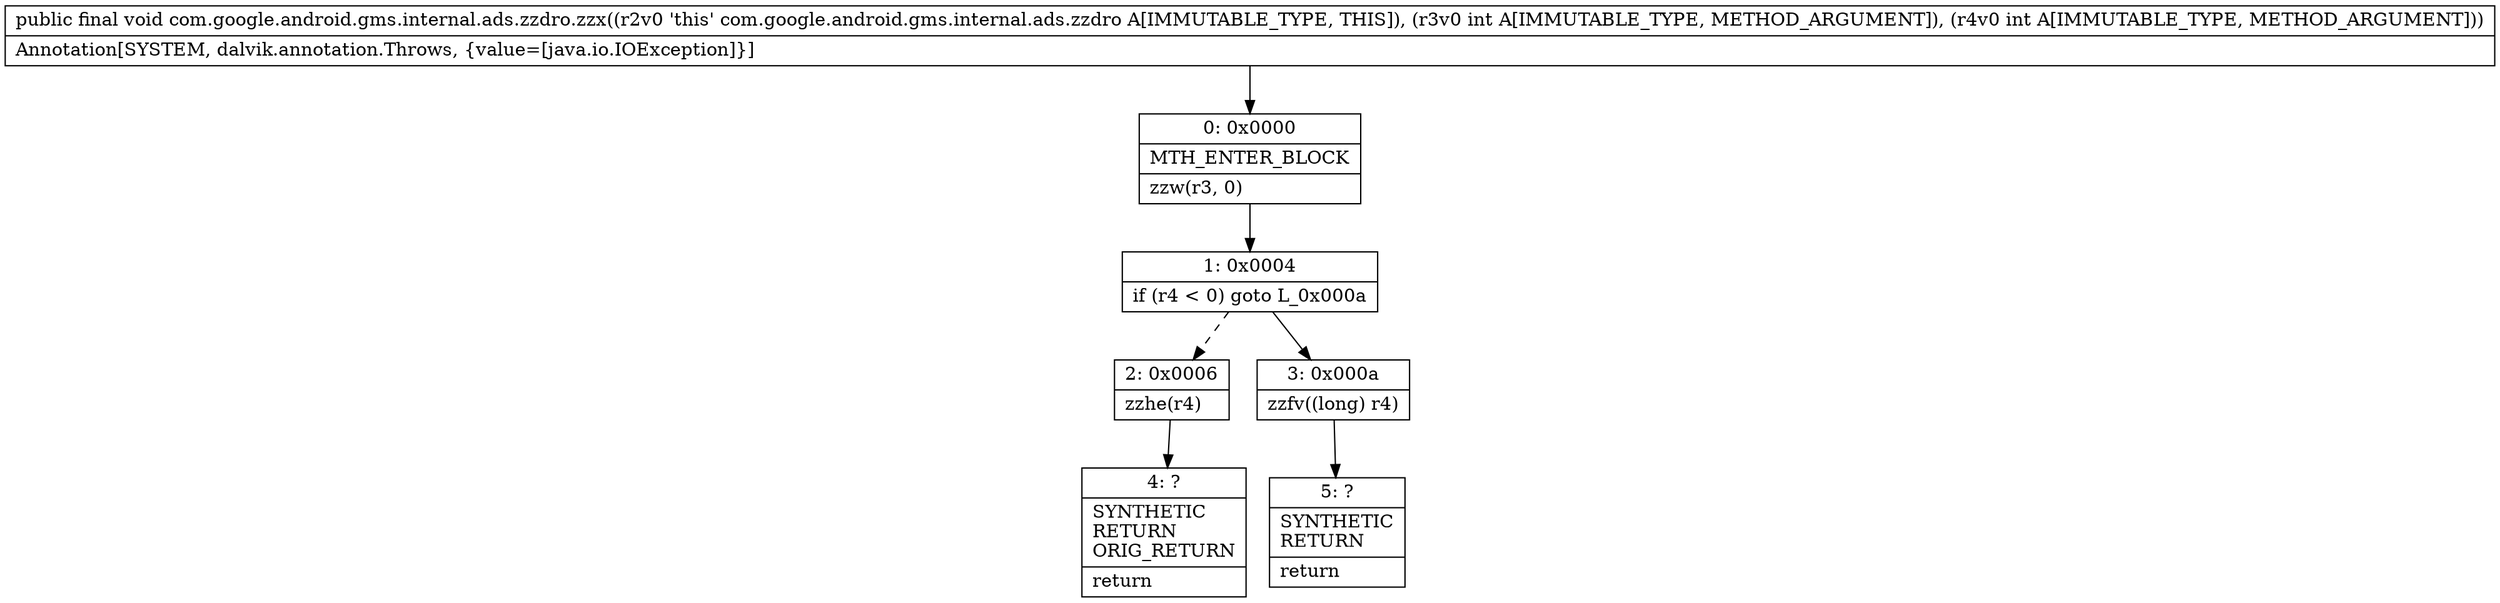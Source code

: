 digraph "CFG forcom.google.android.gms.internal.ads.zzdro.zzx(II)V" {
Node_0 [shape=record,label="{0\:\ 0x0000|MTH_ENTER_BLOCK\l|zzw(r3, 0)\l}"];
Node_1 [shape=record,label="{1\:\ 0x0004|if (r4 \< 0) goto L_0x000a\l}"];
Node_2 [shape=record,label="{2\:\ 0x0006|zzhe(r4)\l}"];
Node_3 [shape=record,label="{3\:\ 0x000a|zzfv((long) r4)\l}"];
Node_4 [shape=record,label="{4\:\ ?|SYNTHETIC\lRETURN\lORIG_RETURN\l|return\l}"];
Node_5 [shape=record,label="{5\:\ ?|SYNTHETIC\lRETURN\l|return\l}"];
MethodNode[shape=record,label="{public final void com.google.android.gms.internal.ads.zzdro.zzx((r2v0 'this' com.google.android.gms.internal.ads.zzdro A[IMMUTABLE_TYPE, THIS]), (r3v0 int A[IMMUTABLE_TYPE, METHOD_ARGUMENT]), (r4v0 int A[IMMUTABLE_TYPE, METHOD_ARGUMENT]))  | Annotation[SYSTEM, dalvik.annotation.Throws, \{value=[java.io.IOException]\}]\l}"];
MethodNode -> Node_0;
Node_0 -> Node_1;
Node_1 -> Node_2[style=dashed];
Node_1 -> Node_3;
Node_2 -> Node_4;
Node_3 -> Node_5;
}

